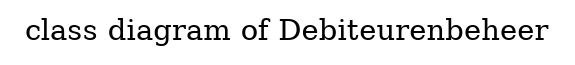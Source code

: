 digraph "class diagram of Debiteurenbeheer" {
	graph [bgcolor=white,
		label="class diagram of Debiteurenbeheer",
		rankdir=LR
	];
	node [label="\N"];
	edge [fontsize=11,
		minlen=4
	];
}
